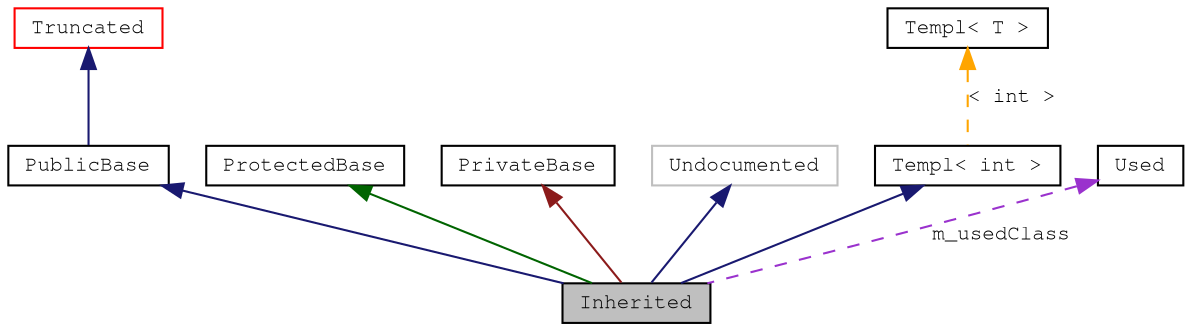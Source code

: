 digraph "Graph Legend"
{
 // LATEX_PDF_SIZE
  edge [fontname="FreeMono",fontsize="10",labelfontname="FreeMono",labelfontsize="10"];
  node [fontname="FreeMono",fontsize="10",shape=record];
  Node9 [shape="box",label="Inherited",fontsize="10",height=0.2,width=0.4,fontname="FreeMono",fillcolor="grey75",style="filled" fontcolor="black"];
  Node10 -> Node9 [dir="back",color="midnightblue",fontsize="10",style="solid",fontname="FreeMono"];
  Node10 [shape="box",label="PublicBase",fontsize="10",height=0.2,width=0.4,fontname="FreeMono",color="black"];
  Node11 -> Node10 [dir="back",color="midnightblue",fontsize="10",style="solid",fontname="FreeMono"];
  Node11 [shape="box",label="Truncated",fontsize="10",height=0.2,width=0.4,fontname="FreeMono",color="red"];
  Node13 -> Node9 [dir="back",color="darkgreen",fontsize="10",style="solid",fontname="FreeMono"];
  Node13 [shape="box",label="ProtectedBase",fontsize="10",height=0.2,width=0.4,fontname="FreeMono",color="black"];
  Node14 -> Node9 [dir="back",color="firebrick4",fontsize="10",style="solid",fontname="FreeMono"];
  Node14 [shape="box",label="PrivateBase",fontsize="10",height=0.2,width=0.4,fontname="FreeMono",color="black"];
  Node15 -> Node9 [dir="back",color="midnightblue",fontsize="10",style="solid",fontname="FreeMono"];
  Node15 [shape="box",label="Undocumented",fontsize="10",height=0.2,width=0.4,fontname="FreeMono",color="grey75"];
  Node16 -> Node9 [dir="back",color="midnightblue",fontsize="10",style="solid",fontname="FreeMono"];
  Node16 [shape="box",label="Templ< int >",fontsize="10",height=0.2,width=0.4,fontname="FreeMono",color="black"];
  Node17 -> Node16 [dir="back",color="orange",fontsize="10",style="dashed",label="< int >",fontname="FreeMono"];
  Node17 [shape="box",label="Templ< T >",fontsize="10",height=0.2,width=0.4,fontname="FreeMono",color="black"];
  Node18 -> Node9 [dir="back",color="darkorchid3",fontsize="10",style="dashed",label="m_usedClass",fontname="FreeMono"];
  Node18 [shape="box",label="Used",fontsize="10",height=0.2,width=0.4,fontname="FreeMono",color="black"];
}
